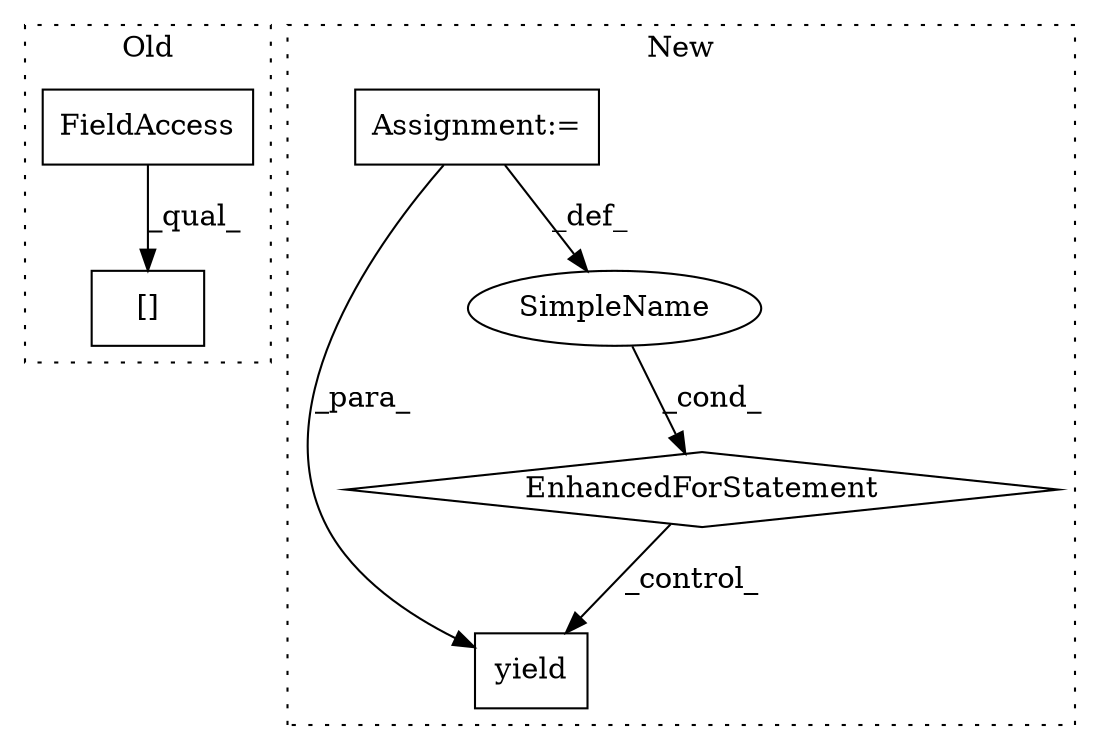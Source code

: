 digraph G {
subgraph cluster0 {
1 [label="[]" a="2" s="4132,4186" l="53,1" shape="box"];
3 [label="FieldAccess" a="22" s="4132" l="52" shape="box"];
label = "Old";
style="dotted";
}
subgraph cluster1 {
2 [label="yield" a="112" s="3738" l="7" shape="box"];
4 [label="Assignment:=" a="7" s="3581,3653" l="57,2" shape="box"];
5 [label="EnhancedForStatement" a="70" s="3581,3653" l="57,2" shape="diamond"];
6 [label="SimpleName" a="42" s="3645" l="4" shape="ellipse"];
label = "New";
style="dotted";
}
3 -> 1 [label="_qual_"];
4 -> 6 [label="_def_"];
4 -> 2 [label="_para_"];
5 -> 2 [label="_control_"];
6 -> 5 [label="_cond_"];
}